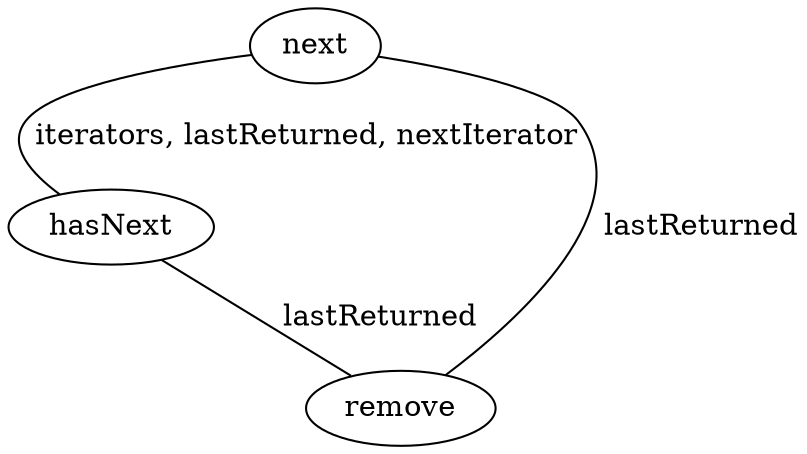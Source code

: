 digraph G {
next;
hasNext;
remove;
next -> hasNext [label=" iterators, lastReturned, nextIterator", dir=none];
next -> remove [label=" lastReturned", dir=none];
hasNext -> remove [label=" lastReturned", dir=none];
}